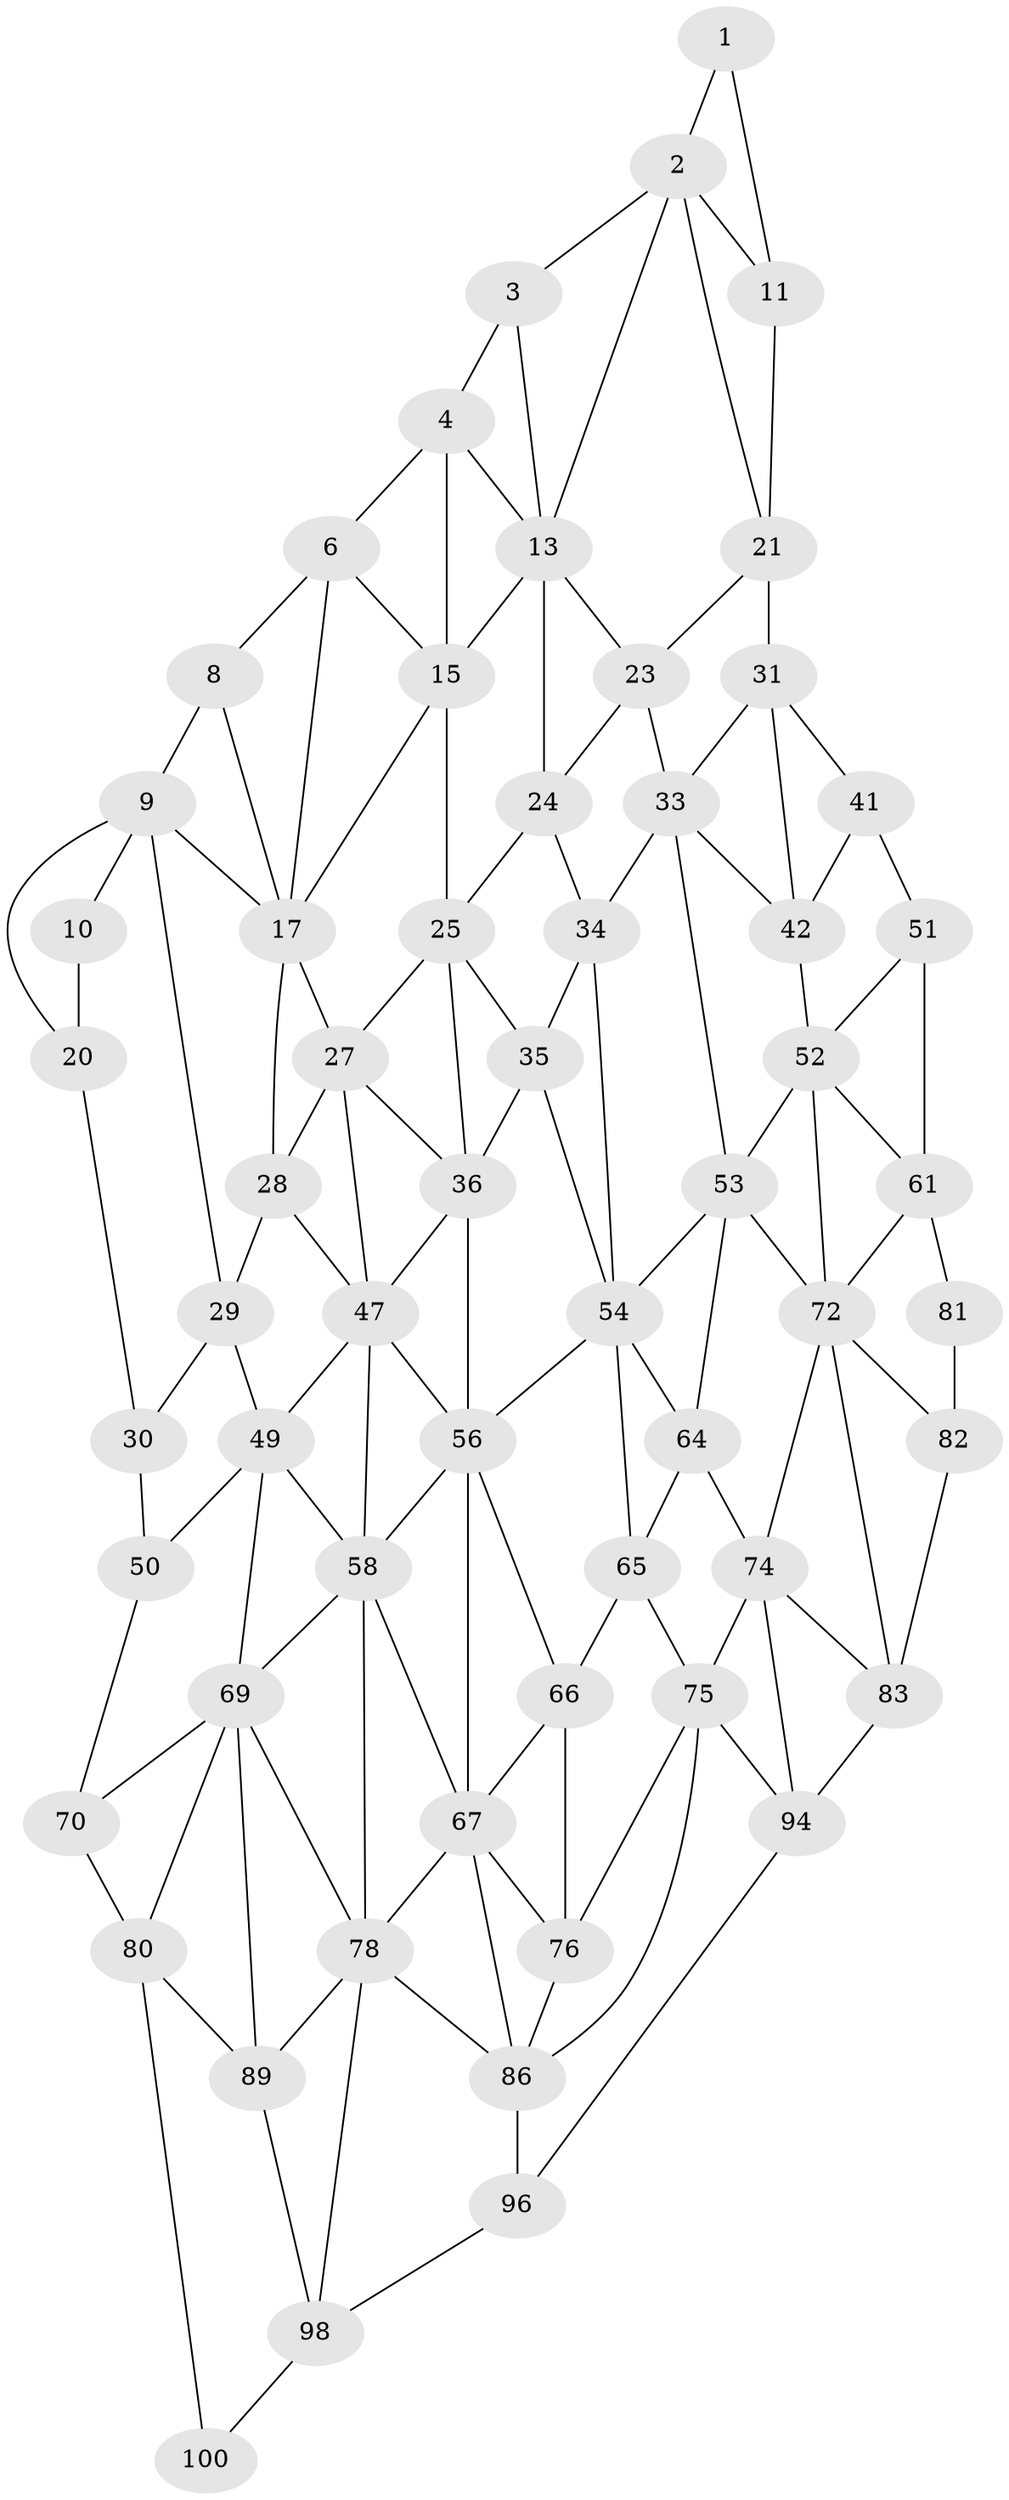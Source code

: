 // original degree distribution, {2: 0.04, 3: 0.32, 4: 0.64}
// Generated by graph-tools (version 1.1) at 2025/11/02/21/25 10:11:11]
// undirected, 59 vertices, 125 edges
graph export_dot {
graph [start="1"]
  node [color=gray90,style=filled];
  1;
  2 [super="+12"];
  3;
  4 [super="+5"];
  6 [super="+7"];
  8;
  9 [super="+19"];
  10;
  11;
  13 [super="+14"];
  15 [super="+16"];
  17 [super="+18"];
  20;
  21 [super="+22"];
  23;
  24;
  25 [super="+26"];
  27 [super="+37"];
  28 [super="+38"];
  29 [super="+39"];
  30 [super="+40"];
  31 [super="+32"];
  33 [super="+43"];
  34 [super="+44"];
  35 [super="+45"];
  36 [super="+46"];
  41;
  42;
  47 [super="+48"];
  49 [super="+59"];
  50 [super="+60"];
  51;
  52 [super="+62"];
  53 [super="+63"];
  54 [super="+55"];
  56 [super="+57"];
  58 [super="+68"];
  61 [super="+71"];
  64;
  65;
  66;
  67 [super="+77"];
  69 [super="+79"];
  70;
  72 [super="+73"];
  74 [super="+84"];
  75 [super="+85"];
  76;
  78 [super="+88"];
  80 [super="+90"];
  81 [super="+91"];
  82 [super="+92"];
  83 [super="+93"];
  86 [super="+87"];
  89;
  94 [super="+95"];
  96 [super="+97"];
  98 [super="+99"];
  100;
  1 -- 11;
  1 -- 2;
  2 -- 3;
  2 -- 13;
  2 -- 11;
  2 -- 21;
  3 -- 13;
  3 -- 4;
  4 -- 13;
  4 -- 6;
  4 -- 15;
  6 -- 8;
  6 -- 17;
  6 -- 15;
  8 -- 9;
  8 -- 17;
  9 -- 10;
  9 -- 20;
  9 -- 29;
  9 -- 17;
  10 -- 20;
  11 -- 21;
  13 -- 23;
  13 -- 24;
  13 -- 15;
  15 -- 25 [weight=2];
  15 -- 17;
  17 -- 27;
  17 -- 28;
  20 -- 30;
  21 -- 31 [weight=2];
  21 -- 23;
  23 -- 33;
  23 -- 24;
  24 -- 34;
  24 -- 25;
  25 -- 35;
  25 -- 27;
  25 -- 36;
  27 -- 28 [weight=2];
  27 -- 36;
  27 -- 47;
  28 -- 29 [weight=2];
  28 -- 47;
  29 -- 30 [weight=2];
  29 -- 49;
  30 -- 50;
  31 -- 41;
  31 -- 33;
  31 -- 42;
  33 -- 34 [weight=2];
  33 -- 42;
  33 -- 53;
  34 -- 35 [weight=2];
  34 -- 54;
  35 -- 36 [weight=2];
  35 -- 54;
  36 -- 56;
  36 -- 47;
  41 -- 51;
  41 -- 42;
  42 -- 52;
  47 -- 49;
  47 -- 58;
  47 -- 56;
  49 -- 50 [weight=2];
  49 -- 58;
  49 -- 69;
  50 -- 70;
  51 -- 61;
  51 -- 52;
  52 -- 53 [weight=2];
  52 -- 72;
  52 -- 61;
  53 -- 54;
  53 -- 64;
  53 -- 72;
  54 -- 64;
  54 -- 56;
  54 -- 65;
  56 -- 66;
  56 -- 58;
  56 -- 67;
  58 -- 67;
  58 -- 69;
  58 -- 78;
  61 -- 72;
  61 -- 81;
  64 -- 74;
  64 -- 65;
  65 -- 75;
  65 -- 66;
  66 -- 76;
  66 -- 67;
  67 -- 78;
  67 -- 76;
  67 -- 86;
  69 -- 70;
  69 -- 80;
  69 -- 89;
  69 -- 78;
  70 -- 80;
  72 -- 82;
  72 -- 74;
  72 -- 83;
  74 -- 75 [weight=2];
  74 -- 83;
  74 -- 94;
  75 -- 76;
  75 -- 86;
  75 -- 94;
  76 -- 86;
  78 -- 89;
  78 -- 86;
  78 -- 98;
  80 -- 89;
  80 -- 100;
  81 -- 82 [weight=2];
  82 -- 83 [weight=2];
  83 -- 94;
  86 -- 96 [weight=2];
  89 -- 98;
  94 -- 96;
  96 -- 98;
  98 -- 100;
}
